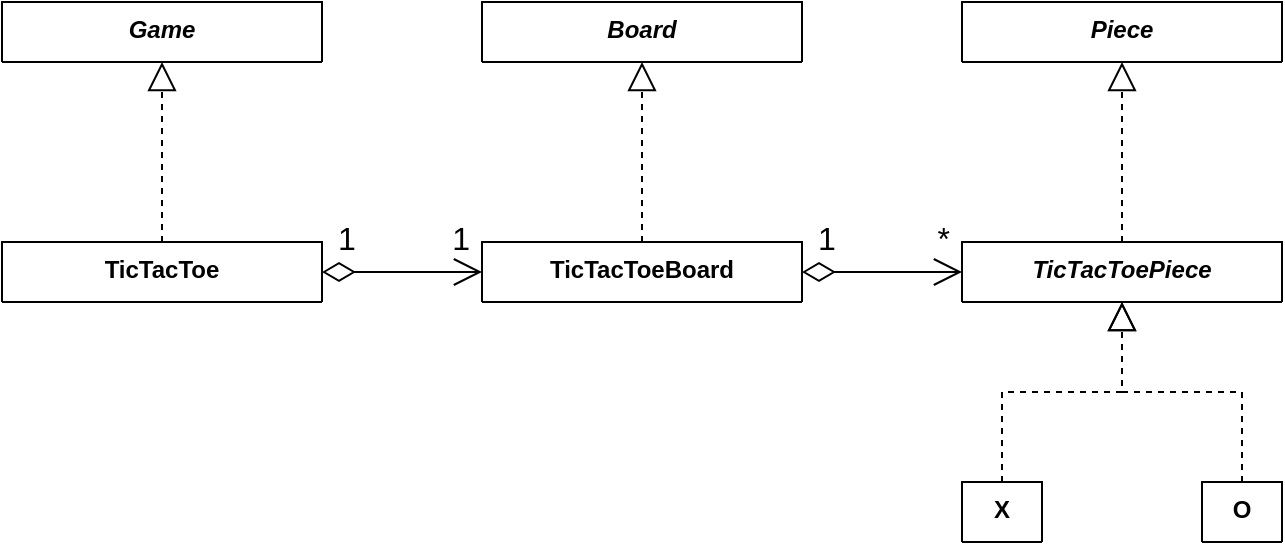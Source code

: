 <mxfile version="26.0.16">
  <diagram name="Page-1" id="gw_k8mpLJ9kZHOPwQFMR">
    <mxGraphModel dx="1434" dy="836" grid="1" gridSize="10" guides="1" tooltips="1" connect="1" arrows="1" fold="1" page="1" pageScale="1" pageWidth="850" pageHeight="1100" background="#FFFFFF" math="0" shadow="0">
      <root>
        <mxCell id="0" />
        <mxCell id="1" parent="0" />
        <mxCell id="jlZEc1uwzOaY556j2WFg-1" value="&lt;i&gt;Game&lt;/i&gt;" style="swimlane;fontStyle=1;align=center;verticalAlign=top;childLayout=stackLayout;horizontal=1;startSize=40;horizontalStack=0;resizeParent=1;resizeParentMax=0;resizeLast=0;collapsible=1;marginBottom=0;whiteSpace=wrap;html=1;" parent="1" vertex="1">
          <mxGeometry x="80" y="80" width="160" height="30" as="geometry" />
        </mxCell>
        <mxCell id="jlZEc1uwzOaY556j2WFg-2" value="TicTacToe" style="swimlane;fontStyle=1;align=center;verticalAlign=top;childLayout=stackLayout;horizontal=1;startSize=40;horizontalStack=0;resizeParent=1;resizeParentMax=0;resizeLast=0;collapsible=1;marginBottom=0;whiteSpace=wrap;html=1;" parent="1" vertex="1">
          <mxGeometry x="80" y="200" width="160" height="30" as="geometry" />
        </mxCell>
        <mxCell id="jlZEc1uwzOaY556j2WFg-3" value="TicTacToeBoard" style="swimlane;fontStyle=1;align=center;verticalAlign=top;childLayout=stackLayout;horizontal=1;startSize=40;horizontalStack=0;resizeParent=1;resizeParentMax=0;resizeLast=0;collapsible=1;marginBottom=0;whiteSpace=wrap;html=1;" parent="1" vertex="1">
          <mxGeometry x="320" y="200" width="160" height="30" as="geometry" />
        </mxCell>
        <mxCell id="jlZEc1uwzOaY556j2WFg-4" value="" style="endArrow=block;dashed=1;endFill=0;endSize=12;html=1;rounded=0;" parent="1" source="jlZEc1uwzOaY556j2WFg-2" target="jlZEc1uwzOaY556j2WFg-1" edge="1">
          <mxGeometry width="160" relative="1" as="geometry">
            <mxPoint x="10" y="150" as="sourcePoint" />
            <mxPoint x="170" y="150" as="targetPoint" />
          </mxGeometry>
        </mxCell>
        <mxCell id="jlZEc1uwzOaY556j2WFg-5" value="&lt;i&gt;Board&lt;/i&gt;" style="swimlane;fontStyle=1;align=center;verticalAlign=top;childLayout=stackLayout;horizontal=1;startSize=40;horizontalStack=0;resizeParent=1;resizeParentMax=0;resizeLast=0;collapsible=1;marginBottom=0;whiteSpace=wrap;html=1;" parent="1" vertex="1">
          <mxGeometry x="320" y="80" width="160" height="30" as="geometry" />
        </mxCell>
        <mxCell id="jlZEc1uwzOaY556j2WFg-6" value="" style="endArrow=block;dashed=1;endFill=0;endSize=12;html=1;rounded=0;" parent="1" source="jlZEc1uwzOaY556j2WFg-3" target="jlZEc1uwzOaY556j2WFg-5" edge="1">
          <mxGeometry width="160" relative="1" as="geometry">
            <mxPoint x="370" y="310" as="sourcePoint" />
            <mxPoint x="530" y="310" as="targetPoint" />
          </mxGeometry>
        </mxCell>
        <mxCell id="jlZEc1uwzOaY556j2WFg-7" value="&lt;i&gt;TicTacToePiece&lt;/i&gt;" style="swimlane;fontStyle=1;align=center;verticalAlign=top;childLayout=stackLayout;horizontal=1;startSize=40;horizontalStack=0;resizeParent=1;resizeParentMax=0;resizeLast=0;collapsible=1;marginBottom=0;whiteSpace=wrap;html=1;" parent="1" vertex="1">
          <mxGeometry x="560" y="200" width="160" height="30" as="geometry" />
        </mxCell>
        <mxCell id="jlZEc1uwzOaY556j2WFg-8" value="&lt;i&gt;Piece&lt;/i&gt;" style="swimlane;fontStyle=1;align=center;verticalAlign=top;childLayout=stackLayout;horizontal=1;startSize=40;horizontalStack=0;resizeParent=1;resizeParentMax=0;resizeLast=0;collapsible=1;marginBottom=0;whiteSpace=wrap;html=1;" parent="1" vertex="1">
          <mxGeometry x="560" y="80" width="160" height="30" as="geometry" />
        </mxCell>
        <mxCell id="jlZEc1uwzOaY556j2WFg-10" value="" style="endArrow=block;dashed=1;endFill=0;endSize=12;html=1;rounded=0;" parent="1" source="jlZEc1uwzOaY556j2WFg-7" target="jlZEc1uwzOaY556j2WFg-8" edge="1">
          <mxGeometry width="160" relative="1" as="geometry">
            <mxPoint x="610" y="280" as="sourcePoint" />
            <mxPoint x="770" y="280" as="targetPoint" />
          </mxGeometry>
        </mxCell>
        <mxCell id="jlZEc1uwzOaY556j2WFg-11" value="X" style="swimlane;fontStyle=1;align=center;verticalAlign=top;childLayout=stackLayout;horizontal=1;startSize=40;horizontalStack=0;resizeParent=1;resizeParentMax=0;resizeLast=0;collapsible=1;marginBottom=0;whiteSpace=wrap;html=1;" parent="1" vertex="1">
          <mxGeometry x="560" y="320" width="40" height="30" as="geometry" />
        </mxCell>
        <mxCell id="jlZEc1uwzOaY556j2WFg-12" value="O" style="swimlane;fontStyle=1;align=center;verticalAlign=top;childLayout=stackLayout;horizontal=1;startSize=40;horizontalStack=0;resizeParent=1;resizeParentMax=0;resizeLast=0;collapsible=1;marginBottom=0;whiteSpace=wrap;html=1;" parent="1" vertex="1">
          <mxGeometry x="680" y="320" width="40" height="30" as="geometry" />
        </mxCell>
        <mxCell id="jlZEc1uwzOaY556j2WFg-13" value="" style="endArrow=open;html=1;endSize=12;startArrow=diamondThin;startSize=14;startFill=0;edgeStyle=orthogonalEdgeStyle;rounded=0;" parent="1" source="jlZEc1uwzOaY556j2WFg-2" target="jlZEc1uwzOaY556j2WFg-3" edge="1">
          <mxGeometry relative="1" as="geometry">
            <mxPoint x="240" y="310" as="sourcePoint" />
            <mxPoint x="480" y="310" as="targetPoint" />
          </mxGeometry>
        </mxCell>
        <mxCell id="jlZEc1uwzOaY556j2WFg-14" value="1" style="edgeLabel;resizable=0;html=1;align=left;verticalAlign=bottom;spacing=8;fontSize=16;" parent="jlZEc1uwzOaY556j2WFg-13" connectable="0" vertex="1">
          <mxGeometry x="-1" relative="1" as="geometry" />
        </mxCell>
        <mxCell id="jlZEc1uwzOaY556j2WFg-15" value="1" style="edgeLabel;resizable=0;html=1;align=right;verticalAlign=bottom;spacing=8;fontSize=16;" parent="jlZEc1uwzOaY556j2WFg-13" connectable="0" vertex="1">
          <mxGeometry x="1" relative="1" as="geometry" />
        </mxCell>
        <mxCell id="jlZEc1uwzOaY556j2WFg-16" value="" style="endArrow=open;html=1;endSize=12;startArrow=diamondThin;startSize=14;startFill=0;edgeStyle=orthogonalEdgeStyle;rounded=0;" parent="1" source="jlZEc1uwzOaY556j2WFg-3" target="jlZEc1uwzOaY556j2WFg-7" edge="1">
          <mxGeometry relative="1" as="geometry">
            <mxPoint x="430" y="280" as="sourcePoint" />
            <mxPoint x="670" y="280" as="targetPoint" />
          </mxGeometry>
        </mxCell>
        <mxCell id="jlZEc1uwzOaY556j2WFg-17" value="1" style="edgeLabel;resizable=0;html=1;align=left;verticalAlign=bottom;spacing=8;fontSize=16;" parent="jlZEc1uwzOaY556j2WFg-16" connectable="0" vertex="1">
          <mxGeometry x="-1" relative="1" as="geometry" />
        </mxCell>
        <mxCell id="jlZEc1uwzOaY556j2WFg-18" value="*" style="edgeLabel;resizable=0;html=1;align=right;verticalAlign=bottom;spacing=8;fontSize=16;" parent="jlZEc1uwzOaY556j2WFg-16" connectable="0" vertex="1">
          <mxGeometry x="1" relative="1" as="geometry" />
        </mxCell>
        <mxCell id="jlZEc1uwzOaY556j2WFg-19" value="" style="endArrow=block;dashed=1;endFill=0;endSize=12;html=1;rounded=0;edgeStyle=orthogonalEdgeStyle;" parent="1" source="jlZEc1uwzOaY556j2WFg-11" target="jlZEc1uwzOaY556j2WFg-7" edge="1">
          <mxGeometry width="160" relative="1" as="geometry">
            <mxPoint x="610" y="270" as="sourcePoint" />
            <mxPoint x="770" y="270" as="targetPoint" />
          </mxGeometry>
        </mxCell>
        <mxCell id="jlZEc1uwzOaY556j2WFg-20" value="" style="endArrow=block;dashed=1;endFill=0;endSize=12;html=1;rounded=0;edgeStyle=orthogonalEdgeStyle;" parent="1" source="jlZEc1uwzOaY556j2WFg-12" target="jlZEc1uwzOaY556j2WFg-7" edge="1">
          <mxGeometry width="160" relative="1" as="geometry">
            <mxPoint x="640" y="480" as="sourcePoint" />
            <mxPoint x="800" y="480" as="targetPoint" />
          </mxGeometry>
        </mxCell>
      </root>
    </mxGraphModel>
  </diagram>
</mxfile>
